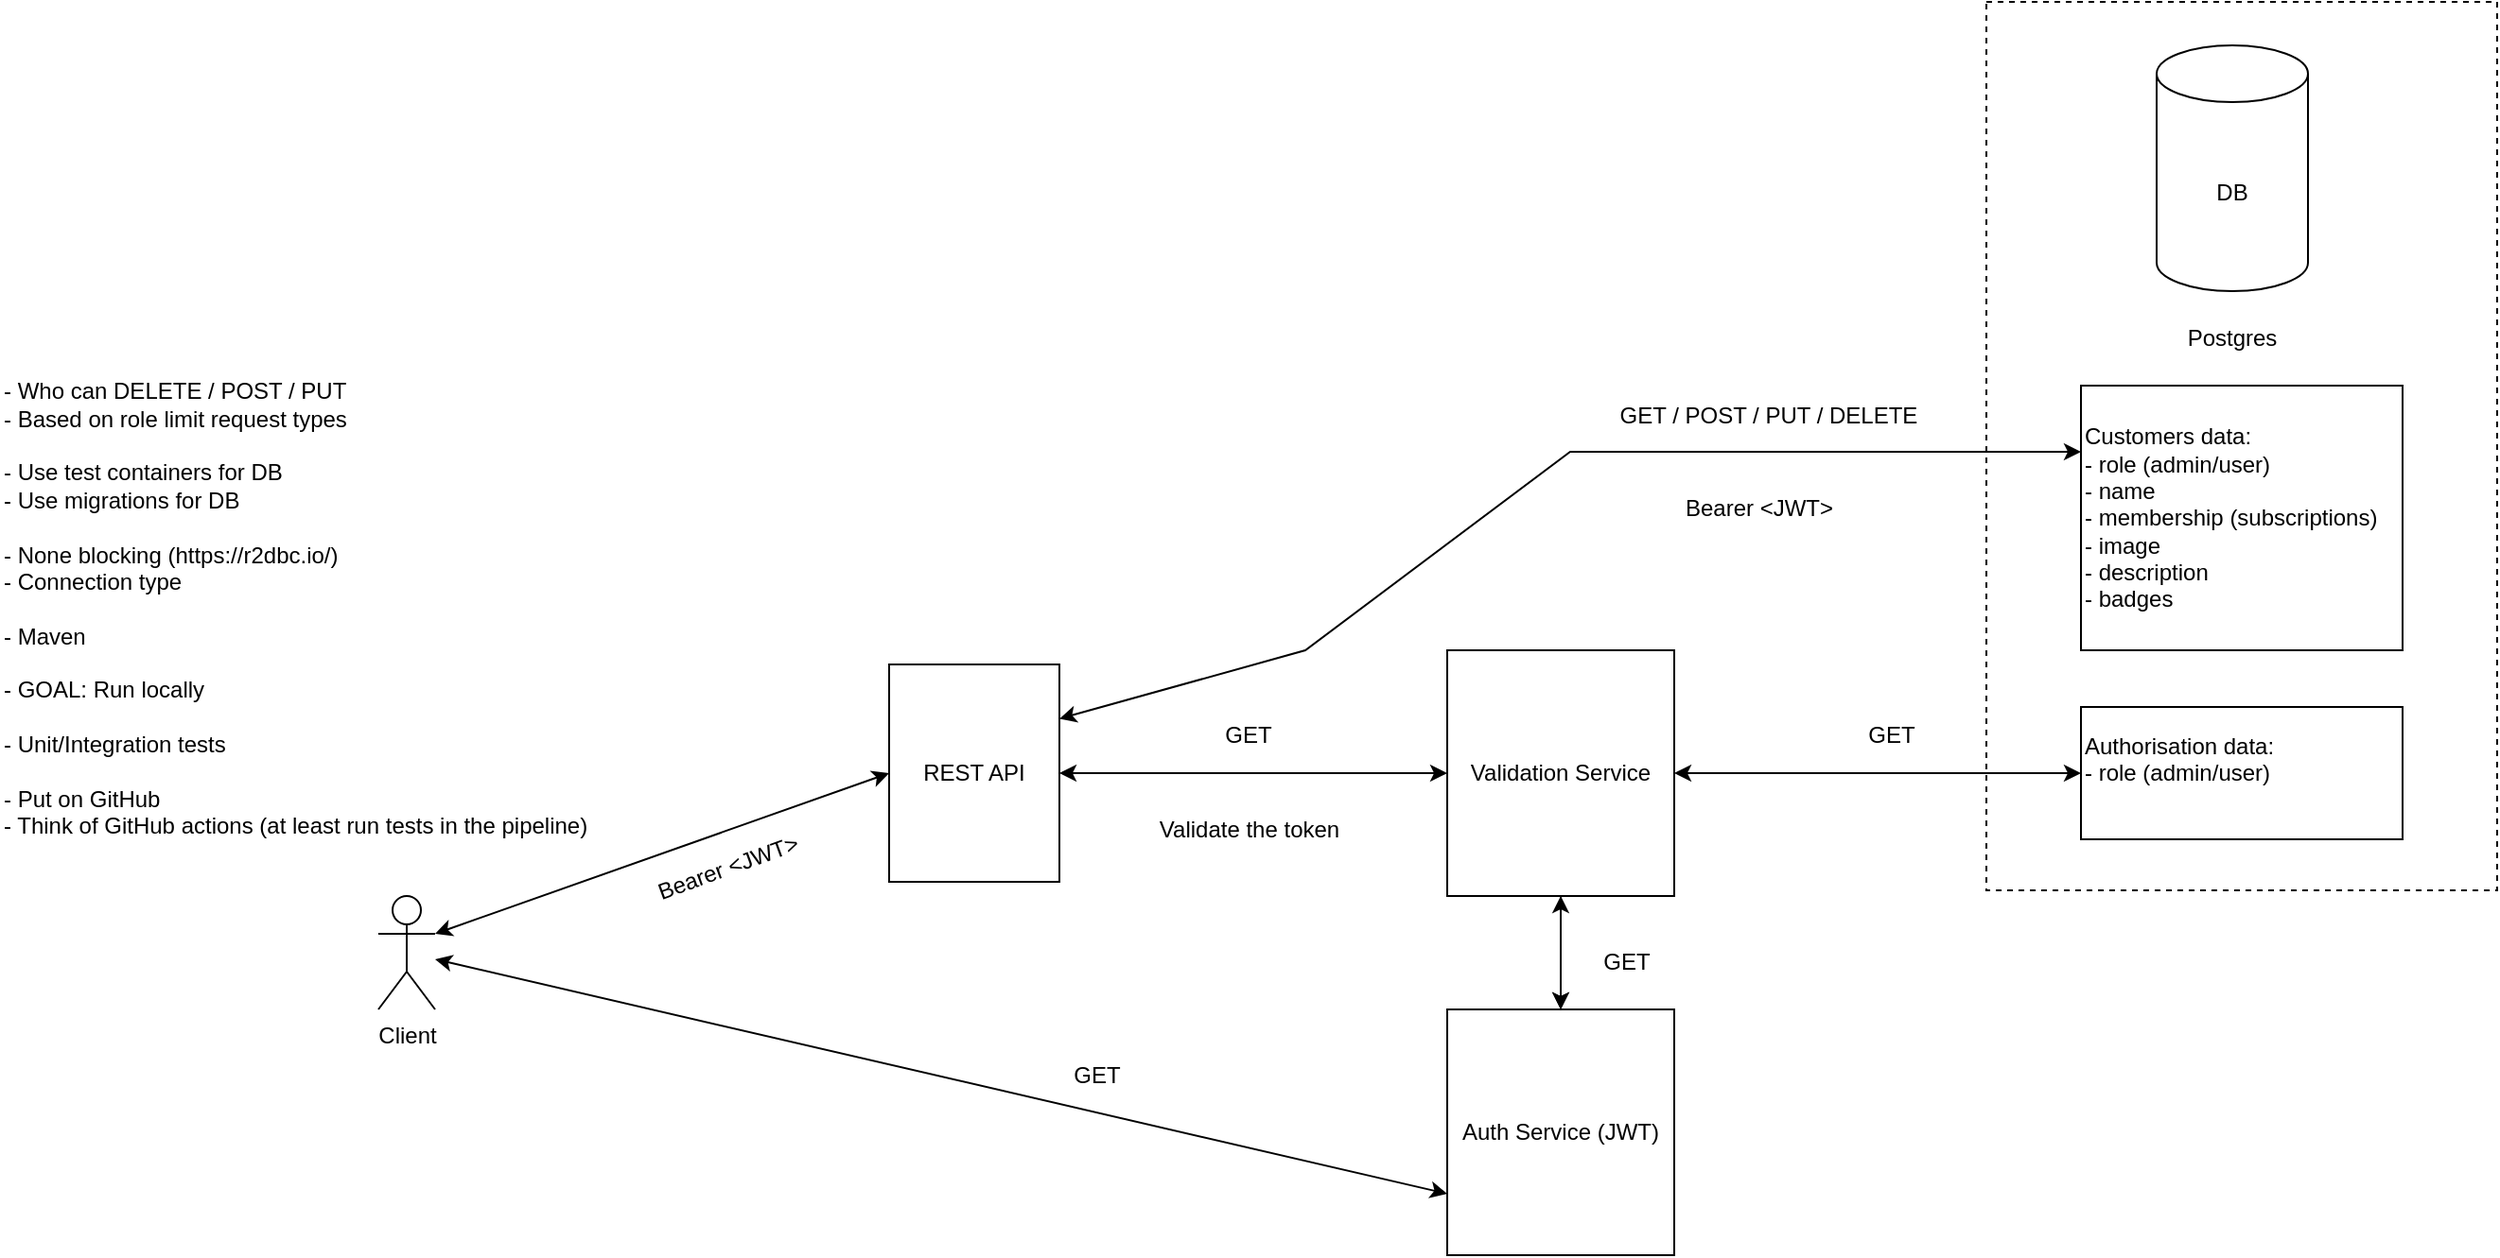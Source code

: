 <mxfile version="24.7.5">
  <diagram name="Page-1" id="eutrJQ1j7zYxperahDHh">
    <mxGraphModel dx="2603" dy="854" grid="1" gridSize="10" guides="1" tooltips="1" connect="1" arrows="1" fold="1" page="1" pageScale="1" pageWidth="1169" pageHeight="827" math="0" shadow="0">
      <root>
        <mxCell id="0" />
        <mxCell id="1" parent="0" />
        <mxCell id="OELMnIjKo6eVXtYPmC4g-2" value="REST API" style="rounded=0;whiteSpace=wrap;html=1;" vertex="1" parent="1">
          <mxGeometry x="180" y="367.5" width="90" height="115" as="geometry" />
        </mxCell>
        <mxCell id="OELMnIjKo6eVXtYPmC4g-3" value="DB" style="shape=cylinder3;whiteSpace=wrap;html=1;boundedLbl=1;backgroundOutline=1;size=15;" vertex="1" parent="1">
          <mxGeometry x="850" y="40" width="80" height="130" as="geometry" />
        </mxCell>
        <mxCell id="OELMnIjKo6eVXtYPmC4g-4" value="Postgres" style="text;html=1;align=center;verticalAlign=middle;whiteSpace=wrap;rounded=0;" vertex="1" parent="1">
          <mxGeometry x="850" y="180" width="80" height="30" as="geometry" />
        </mxCell>
        <mxCell id="OELMnIjKo6eVXtYPmC4g-5" value="Customers data:&lt;div&gt;- role (admin/user)&lt;/div&gt;&lt;div&gt;- name&lt;/div&gt;&lt;div&gt;- membership (subscriptions)&lt;/div&gt;&lt;div&gt;- image&lt;/div&gt;&lt;div&gt;- description&lt;/div&gt;&lt;div&gt;- badges&lt;/div&gt;" style="text;html=1;align=left;verticalAlign=middle;whiteSpace=wrap;rounded=0;strokeColor=default;" vertex="1" parent="1">
          <mxGeometry x="810" y="220" width="170" height="140" as="geometry" />
        </mxCell>
        <mxCell id="OELMnIjKo6eVXtYPmC4g-6" style="edgeStyle=orthogonalEdgeStyle;rounded=0;orthogonalLoop=1;jettySize=auto;html=1;exitX=0.5;exitY=1;exitDx=0;exitDy=0;" edge="1" parent="1" source="OELMnIjKo6eVXtYPmC4g-5" target="OELMnIjKo6eVXtYPmC4g-5">
          <mxGeometry relative="1" as="geometry" />
        </mxCell>
        <mxCell id="OELMnIjKo6eVXtYPmC4g-37" style="edgeStyle=orthogonalEdgeStyle;rounded=0;orthogonalLoop=1;jettySize=auto;html=1;" edge="1" parent="1" source="OELMnIjKo6eVXtYPmC4g-10" target="OELMnIjKo6eVXtYPmC4g-16">
          <mxGeometry relative="1" as="geometry" />
        </mxCell>
        <mxCell id="OELMnIjKo6eVXtYPmC4g-10" value="Validation Service" style="rounded=0;whiteSpace=wrap;html=1;" vertex="1" parent="1">
          <mxGeometry x="475" y="360" width="120" height="130" as="geometry" />
        </mxCell>
        <mxCell id="OELMnIjKo6eVXtYPmC4g-14" value="Authorisation data:&lt;div&gt;- role (admin/user)&lt;/div&gt;&lt;div&gt;&lt;br&gt;&lt;/div&gt;" style="text;html=1;align=left;verticalAlign=middle;whiteSpace=wrap;rounded=0;strokeColor=default;" vertex="1" parent="1">
          <mxGeometry x="810" y="390" width="170" height="70" as="geometry" />
        </mxCell>
        <mxCell id="OELMnIjKo6eVXtYPmC4g-16" value="Auth Service (JWT)" style="rounded=0;whiteSpace=wrap;html=1;" vertex="1" parent="1">
          <mxGeometry x="475" y="550" width="120" height="130" as="geometry" />
        </mxCell>
        <mxCell id="OELMnIjKo6eVXtYPmC4g-17" value="" style="endArrow=classic;startArrow=classic;html=1;rounded=0;entryX=0;entryY=0.5;entryDx=0;entryDy=0;exitX=1;exitY=0.5;exitDx=0;exitDy=0;" edge="1" parent="1" source="OELMnIjKo6eVXtYPmC4g-10" target="OELMnIjKo6eVXtYPmC4g-14">
          <mxGeometry width="50" height="50" relative="1" as="geometry">
            <mxPoint x="450" y="340" as="sourcePoint" />
            <mxPoint x="500" y="290" as="targetPoint" />
          </mxGeometry>
        </mxCell>
        <mxCell id="OELMnIjKo6eVXtYPmC4g-19" value="" style="endArrow=classic;startArrow=classic;html=1;rounded=0;exitX=1;exitY=0.5;exitDx=0;exitDy=0;entryX=0;entryY=0.5;entryDx=0;entryDy=0;" edge="1" parent="1" source="OELMnIjKo6eVXtYPmC4g-2" target="OELMnIjKo6eVXtYPmC4g-10">
          <mxGeometry width="50" height="50" relative="1" as="geometry">
            <mxPoint x="450" y="340" as="sourcePoint" />
            <mxPoint x="500" y="290" as="targetPoint" />
          </mxGeometry>
        </mxCell>
        <mxCell id="OELMnIjKo6eVXtYPmC4g-21" value="GET" style="text;html=1;align=center;verticalAlign=middle;whiteSpace=wrap;rounded=0;" vertex="1" parent="1">
          <mxGeometry x="680" y="390" width="60" height="30" as="geometry" />
        </mxCell>
        <mxCell id="OELMnIjKo6eVXtYPmC4g-24" value="" style="endArrow=classic;startArrow=classic;html=1;rounded=0;exitX=0.5;exitY=1;exitDx=0;exitDy=0;entryX=0.5;entryY=0;entryDx=0;entryDy=0;" edge="1" parent="1" source="OELMnIjKo6eVXtYPmC4g-10" target="OELMnIjKo6eVXtYPmC4g-16">
          <mxGeometry width="50" height="50" relative="1" as="geometry">
            <mxPoint x="580" y="410" as="sourcePoint" />
            <mxPoint x="630" y="360" as="targetPoint" />
            <Array as="points" />
          </mxGeometry>
        </mxCell>
        <mxCell id="OELMnIjKo6eVXtYPmC4g-25" value="GET" style="text;html=1;align=center;verticalAlign=middle;whiteSpace=wrap;rounded=0;" vertex="1" parent="1">
          <mxGeometry x="540" y="510" width="60" height="30" as="geometry" />
        </mxCell>
        <mxCell id="OELMnIjKo6eVXtYPmC4g-26" value="Bearer &amp;lt;JWT&amp;gt;" style="text;html=1;align=center;verticalAlign=middle;whiteSpace=wrap;rounded=0;rotation=-20;" vertex="1" parent="1">
          <mxGeometry x="40" y="460" width="110" height="30" as="geometry" />
        </mxCell>
        <mxCell id="OELMnIjKo6eVXtYPmC4g-27" value="- Who can DELETE / POST / PUT&lt;div&gt;- Based on role limit request types&lt;/div&gt;&lt;div&gt;&lt;br&gt;&lt;/div&gt;&lt;div&gt;- Use test containers for DB&lt;/div&gt;&lt;div&gt;- Use migrations for DB&lt;/div&gt;&lt;div&gt;&lt;br&gt;&lt;/div&gt;&lt;div&gt;- None blocking (https://r2dbc.io/)&lt;/div&gt;&lt;div&gt;- Connection type&lt;/div&gt;&lt;div&gt;&lt;br&gt;&lt;/div&gt;&lt;div&gt;- Maven&lt;/div&gt;&lt;div&gt;&lt;br&gt;&lt;/div&gt;&lt;div&gt;- GOAL: Run locally&lt;br&gt;&lt;br&gt;- Unit/Integration tests&lt;/div&gt;&lt;div&gt;&lt;br&gt;&lt;/div&gt;&lt;div&gt;- Put on GitHub&lt;/div&gt;&lt;div&gt;- Think of GitHub actions (at least run tests in the pipeline)&lt;/div&gt;" style="text;html=1;align=left;verticalAlign=middle;whiteSpace=wrap;rounded=0;" vertex="1" parent="1">
          <mxGeometry x="-290" y="192.5" width="320" height="290" as="geometry" />
        </mxCell>
        <mxCell id="OELMnIjKo6eVXtYPmC4g-29" value="Client&lt;div&gt;&lt;br&gt;&lt;/div&gt;" style="shape=umlActor;verticalLabelPosition=bottom;verticalAlign=top;html=1;outlineConnect=0;" vertex="1" parent="1">
          <mxGeometry x="-90" y="490" width="30" height="60" as="geometry" />
        </mxCell>
        <mxCell id="OELMnIjKo6eVXtYPmC4g-34" value="" style="endArrow=classic;startArrow=classic;html=1;rounded=0;entryX=0;entryY=0.75;entryDx=0;entryDy=0;" edge="1" parent="1" source="OELMnIjKo6eVXtYPmC4g-29" target="OELMnIjKo6eVXtYPmC4g-16">
          <mxGeometry width="50" height="50" relative="1" as="geometry">
            <mxPoint x="310" y="410" as="sourcePoint" />
            <mxPoint x="360" y="360" as="targetPoint" />
          </mxGeometry>
        </mxCell>
        <mxCell id="OELMnIjKo6eVXtYPmC4g-35" value="" style="endArrow=classic;startArrow=classic;html=1;rounded=0;exitX=1;exitY=0.333;exitDx=0;exitDy=0;exitPerimeter=0;entryX=0;entryY=0.5;entryDx=0;entryDy=0;" edge="1" parent="1" source="OELMnIjKo6eVXtYPmC4g-29" target="OELMnIjKo6eVXtYPmC4g-2">
          <mxGeometry width="50" height="50" relative="1" as="geometry">
            <mxPoint x="310" y="410" as="sourcePoint" />
            <mxPoint x="360" y="360" as="targetPoint" />
          </mxGeometry>
        </mxCell>
        <mxCell id="OELMnIjKo6eVXtYPmC4g-36" value="GET" style="text;html=1;align=center;verticalAlign=middle;whiteSpace=wrap;rounded=0;" vertex="1" parent="1">
          <mxGeometry x="260" y="570" width="60" height="30" as="geometry" />
        </mxCell>
        <mxCell id="OELMnIjKo6eVXtYPmC4g-39" value="" style="endArrow=classic;startArrow=classic;html=1;rounded=0;exitX=1;exitY=0.25;exitDx=0;exitDy=0;entryX=0;entryY=0.25;entryDx=0;entryDy=0;" edge="1" parent="1" source="OELMnIjKo6eVXtYPmC4g-2" target="OELMnIjKo6eVXtYPmC4g-5">
          <mxGeometry width="50" height="50" relative="1" as="geometry">
            <mxPoint x="310" y="410" as="sourcePoint" />
            <mxPoint x="360" y="360" as="targetPoint" />
            <Array as="points">
              <mxPoint x="400" y="360" />
              <mxPoint x="540" y="255" />
            </Array>
          </mxGeometry>
        </mxCell>
        <mxCell id="OELMnIjKo6eVXtYPmC4g-40" value="GET / POST / PUT / DELETE" style="text;html=1;align=center;verticalAlign=middle;whiteSpace=wrap;rounded=0;" vertex="1" parent="1">
          <mxGeometry x="560" y="220" width="170" height="32" as="geometry" />
        </mxCell>
        <mxCell id="OELMnIjKo6eVXtYPmC4g-41" value="GET" style="text;html=1;align=center;verticalAlign=middle;whiteSpace=wrap;rounded=0;" vertex="1" parent="1">
          <mxGeometry x="340" y="390" width="60" height="30" as="geometry" />
        </mxCell>
        <mxCell id="OELMnIjKo6eVXtYPmC4g-42" value="Bearer &amp;lt;JWT&amp;gt;" style="text;html=1;align=center;verticalAlign=middle;whiteSpace=wrap;rounded=0;rotation=0;" vertex="1" parent="1">
          <mxGeometry x="585" y="270" width="110" height="30" as="geometry" />
        </mxCell>
        <mxCell id="OELMnIjKo6eVXtYPmC4g-44" value="" style="rounded=0;whiteSpace=wrap;html=1;fillColor=none;dashed=1;" vertex="1" parent="1">
          <mxGeometry x="760" y="17" width="270" height="470" as="geometry" />
        </mxCell>
        <mxCell id="OELMnIjKo6eVXtYPmC4g-43" value="Validate the token" style="text;html=1;align=center;verticalAlign=middle;resizable=0;points=[];autosize=1;strokeColor=none;fillColor=none;" vertex="1" parent="1">
          <mxGeometry x="310" y="439.5" width="120" height="30" as="geometry" />
        </mxCell>
      </root>
    </mxGraphModel>
  </diagram>
</mxfile>
